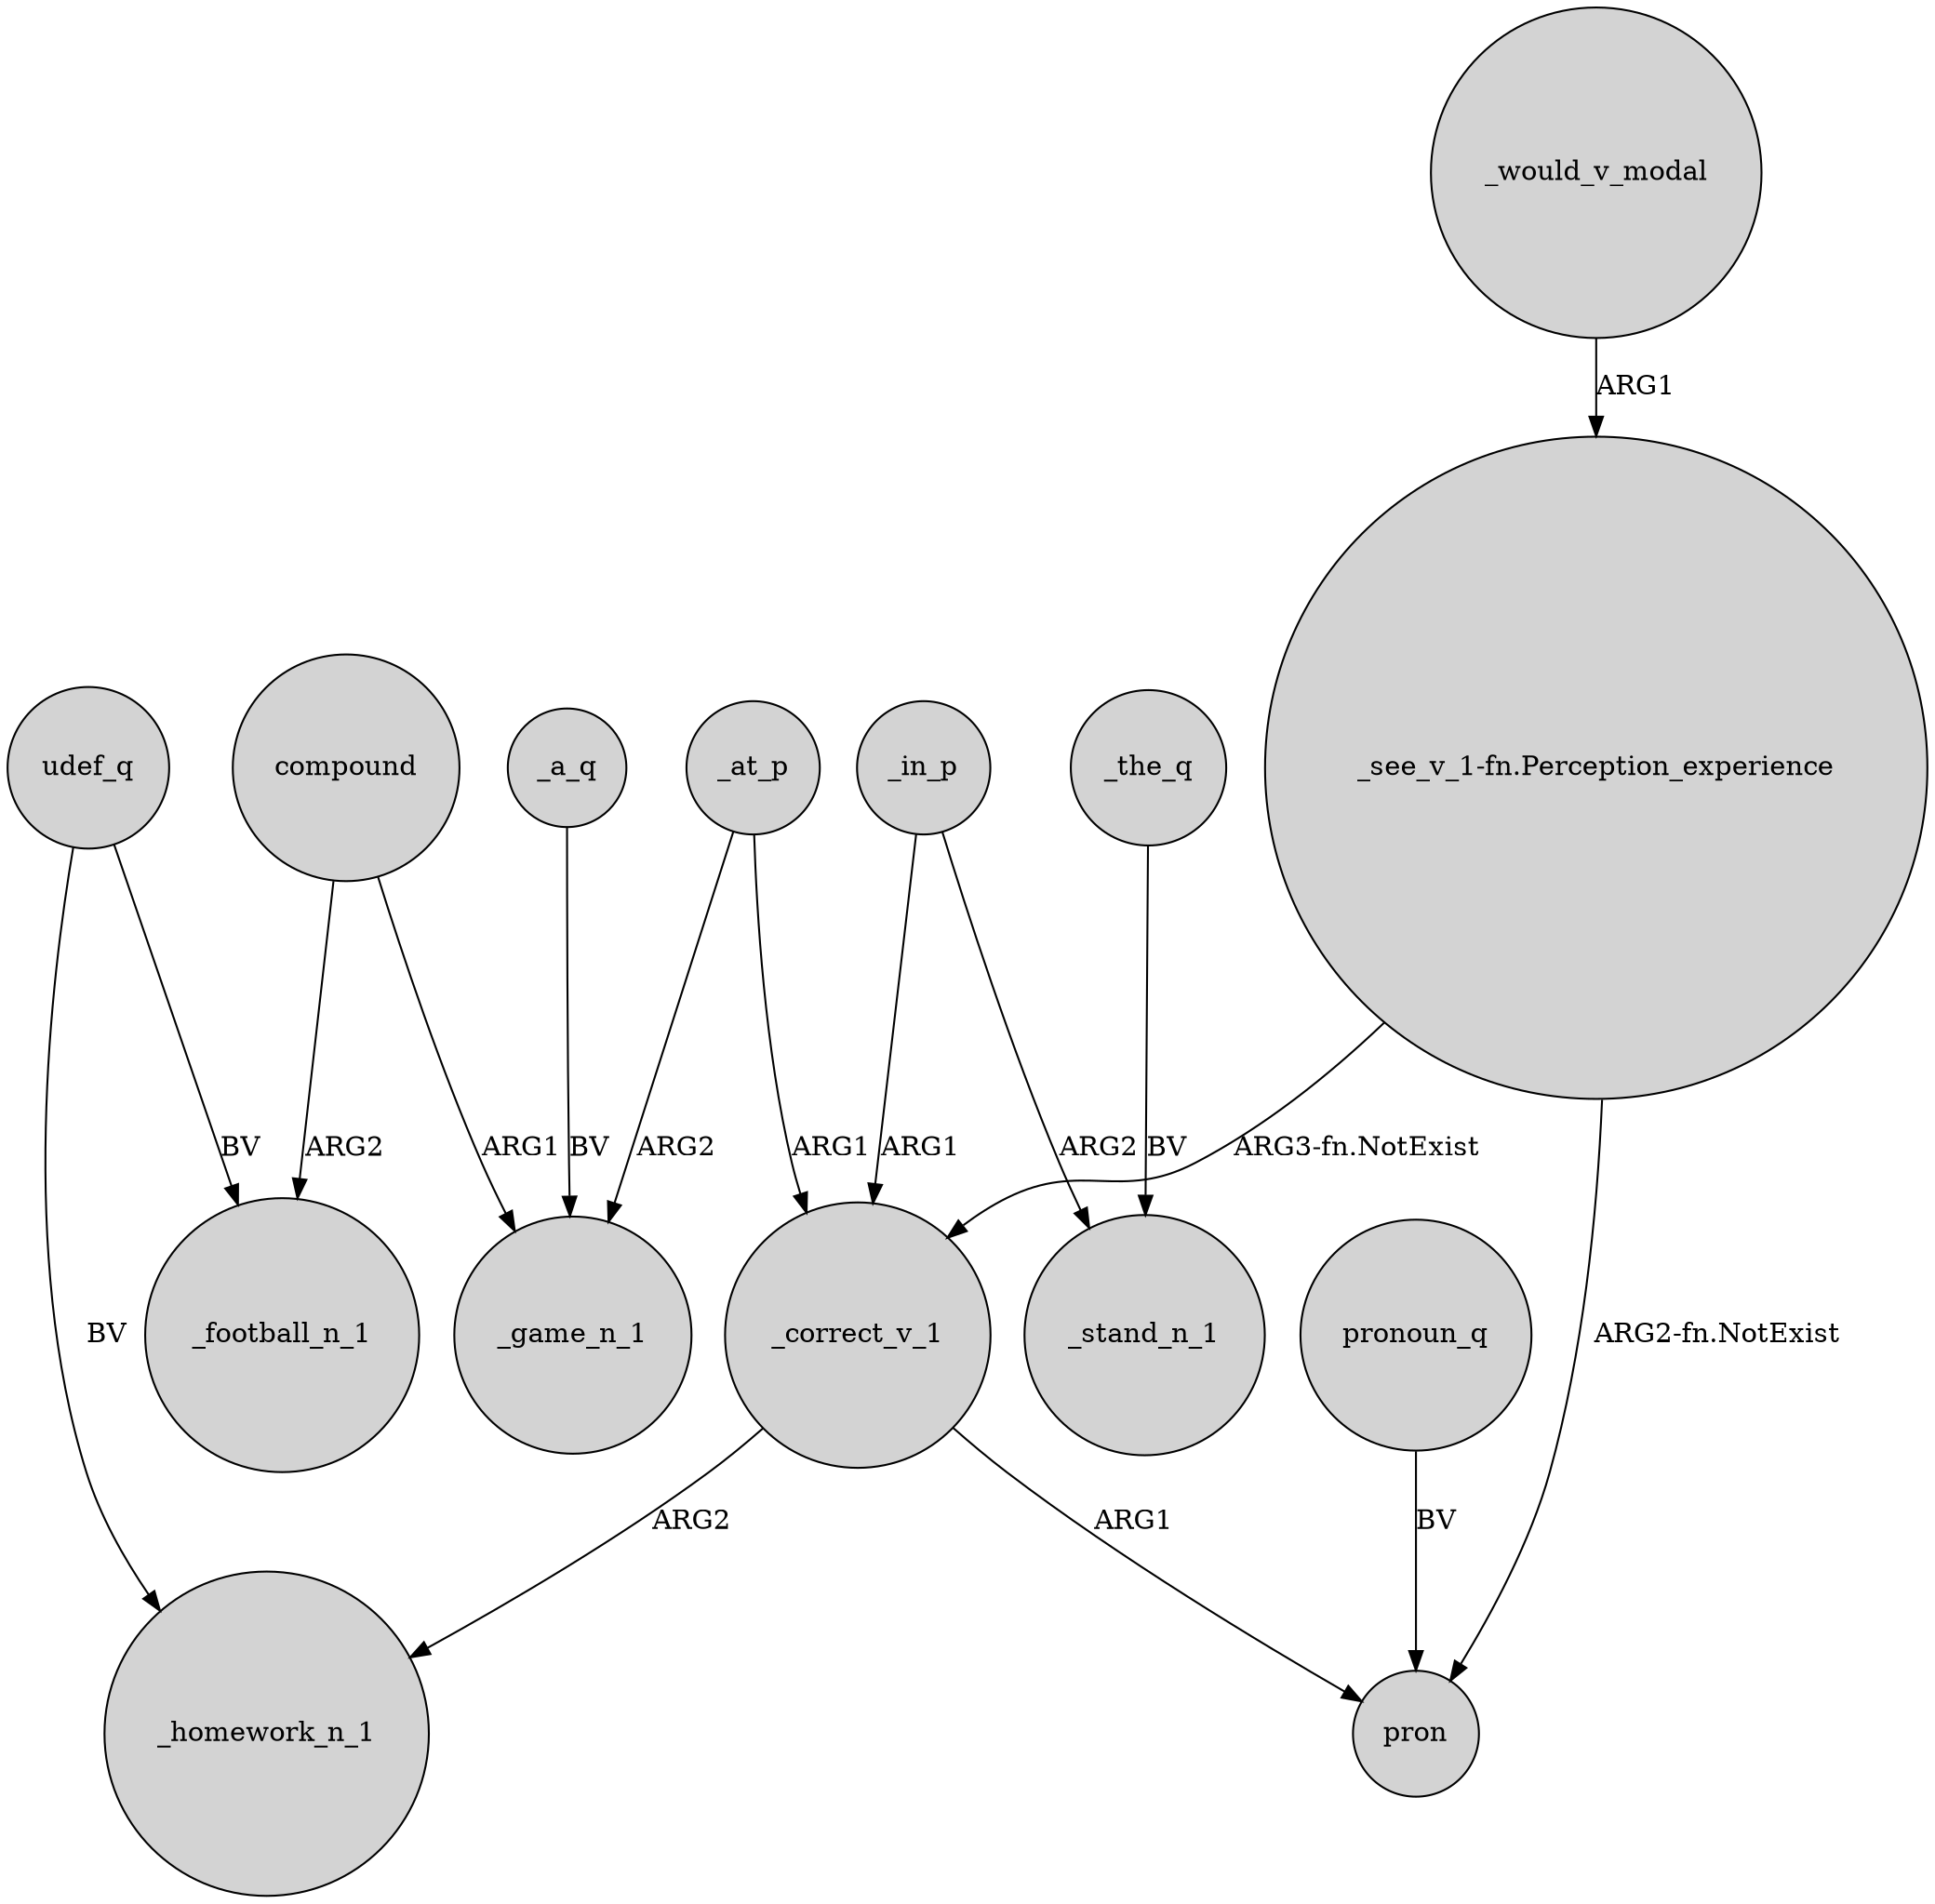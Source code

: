 digraph {
	node [shape=circle style=filled]
	_correct_v_1 -> _homework_n_1 [label=ARG2]
	compound -> _football_n_1 [label=ARG2]
	"_see_v_1-fn.Perception_experience" -> pron [label="ARG2-fn.NotExist"]
	_at_p -> _game_n_1 [label=ARG2]
	compound -> _game_n_1 [label=ARG1]
	_the_q -> _stand_n_1 [label=BV]
	_at_p -> _correct_v_1 [label=ARG1]
	udef_q -> _football_n_1 [label=BV]
	_correct_v_1 -> pron [label=ARG1]
	_in_p -> _stand_n_1 [label=ARG2]
	_a_q -> _game_n_1 [label=BV]
	"_see_v_1-fn.Perception_experience" -> _correct_v_1 [label="ARG3-fn.NotExist"]
	_in_p -> _correct_v_1 [label=ARG1]
	_would_v_modal -> "_see_v_1-fn.Perception_experience" [label=ARG1]
	udef_q -> _homework_n_1 [label=BV]
	pronoun_q -> pron [label=BV]
}
